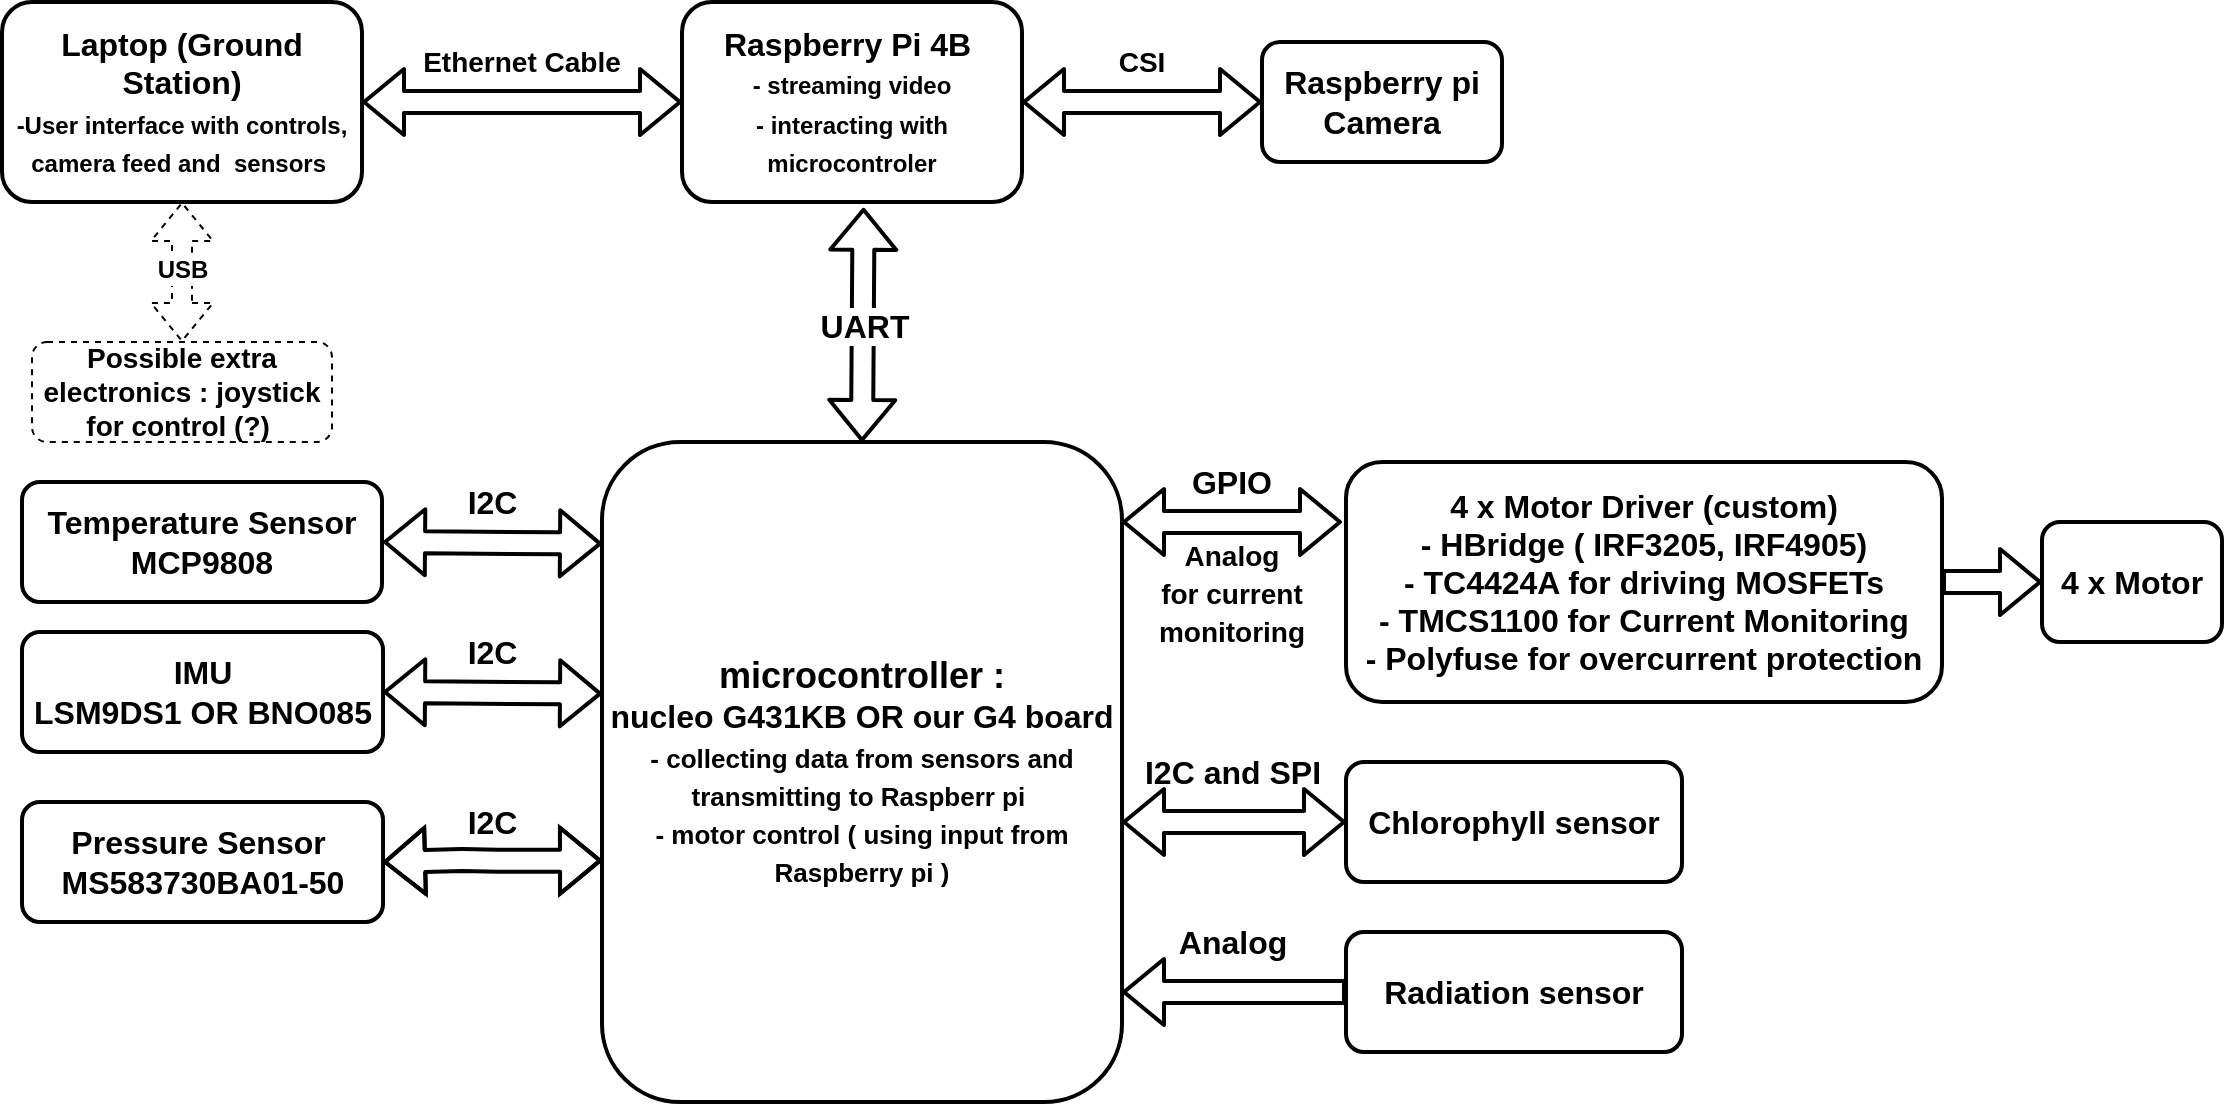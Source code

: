 <mxfile version="14.6.13" type="device"><diagram id="hdqkdjiEMWyO8RxW4Wpj" name="Page-1"><mxGraphModel dx="1422" dy="822" grid="1" gridSize="10" guides="1" tooltips="1" connect="1" arrows="1" fold="1" page="1" pageScale="1" pageWidth="827" pageHeight="1169" math="0" shadow="0"><root><mxCell id="0"/><mxCell id="1" parent="0"/><mxCell id="-vEPqT0tpSVod4oLc9Yb-1" value="&lt;font style=&quot;font-size: 16px&quot;&gt;&lt;b style=&quot;font-size: 16px&quot;&gt;Laptop (Ground Station)&lt;br&gt;&lt;/b&gt;&lt;span style=&quot;font-size: 12px ; font-weight: 700&quot;&gt;-User interface with controls, camera feed and&amp;nbsp; sensors&amp;nbsp;&lt;/span&gt;&lt;b style=&quot;font-size: 16px&quot;&gt;&lt;br style=&quot;font-size: 16px&quot;&gt;&lt;/b&gt;&lt;/font&gt;" style="rounded=1;whiteSpace=wrap;html=1;fontSize=16;strokeWidth=2;" vertex="1" parent="1"><mxGeometry x="50" y="190" width="180" height="100" as="geometry"/></mxCell><mxCell id="-vEPqT0tpSVod4oLc9Yb-4" value="" style="shape=flexArrow;endArrow=classic;startArrow=classic;html=1;entryX=0.5;entryY=1;entryDx=0;entryDy=0;strokeWidth=1;exitX=0.5;exitY=0;exitDx=0;exitDy=0;dashed=1;" edge="1" parent="1" source="-vEPqT0tpSVod4oLc9Yb-6" target="-vEPqT0tpSVod4oLc9Yb-1"><mxGeometry width="100" height="100" relative="1" as="geometry"><mxPoint x="155" y="360" as="sourcePoint"/><mxPoint x="230" y="340" as="targetPoint"/></mxGeometry></mxCell><mxCell id="-vEPqT0tpSVod4oLc9Yb-5" value="USB" style="edgeLabel;html=1;align=center;verticalAlign=middle;resizable=0;points=[];fontSize=12;fontStyle=1" vertex="1" connectable="0" parent="-vEPqT0tpSVod4oLc9Yb-4"><mxGeometry x="-0.168" y="-2" relative="1" as="geometry"><mxPoint x="-2" y="-7" as="offset"/></mxGeometry></mxCell><mxCell id="-vEPqT0tpSVod4oLc9Yb-6" value="Possible extra electronics : joystick for control (?)&amp;nbsp;" style="rounded=1;whiteSpace=wrap;html=1;strokeWidth=1;fontSize=14;fontStyle=1;dashed=1;" vertex="1" parent="1"><mxGeometry x="65" y="360" width="150" height="50" as="geometry"/></mxCell><mxCell id="-vEPqT0tpSVod4oLc9Yb-7" value="" style="shape=flexArrow;endArrow=classic;startArrow=classic;html=1;fontSize=14;strokeWidth=2;exitX=1;exitY=0.5;exitDx=0;exitDy=0;" edge="1" parent="1" source="-vEPqT0tpSVod4oLc9Yb-1"><mxGeometry width="100" height="100" relative="1" as="geometry"><mxPoint x="340" y="380" as="sourcePoint"/><mxPoint x="390" y="240" as="targetPoint"/></mxGeometry></mxCell><mxCell id="-vEPqT0tpSVod4oLc9Yb-8" value="&lt;b&gt;&lt;font style=&quot;font-size: 14px&quot;&gt;Ethernet Cable&lt;/font&gt;&lt;/b&gt;" style="text;html=1;strokeColor=none;fillColor=none;align=center;verticalAlign=middle;whiteSpace=wrap;rounded=0;fontSize=12;" vertex="1" parent="1"><mxGeometry x="250" y="210" width="120" height="20" as="geometry"/></mxCell><mxCell id="-vEPqT0tpSVod4oLc9Yb-9" value="Raspberry Pi 4B&amp;nbsp;&lt;br&gt;&lt;span style=&quot;font-size: 12px&quot;&gt;- streaming video&lt;/span&gt;&lt;br style=&quot;font-size: 12px&quot;&gt;&lt;span style=&quot;font-size: 12px&quot;&gt;- interacting with microcontroler&lt;/span&gt;&lt;br&gt;" style="rounded=1;whiteSpace=wrap;html=1;fontSize=16;strokeWidth=2;fontStyle=1" vertex="1" parent="1"><mxGeometry x="390" y="190" width="170" height="100" as="geometry"/></mxCell><mxCell id="-vEPqT0tpSVod4oLc9Yb-11" value="" style="shape=flexArrow;endArrow=classic;startArrow=classic;html=1;fontSize=16;strokeWidth=2;exitX=1;exitY=0.5;exitDx=0;exitDy=0;" edge="1" parent="1" source="-vEPqT0tpSVod4oLc9Yb-9"><mxGeometry width="100" height="100" relative="1" as="geometry"><mxPoint x="620" y="350" as="sourcePoint"/><mxPoint x="680" y="240" as="targetPoint"/></mxGeometry></mxCell><mxCell id="-vEPqT0tpSVod4oLc9Yb-13" value="&lt;b&gt;&lt;font style=&quot;font-size: 16px&quot;&gt;Raspberry pi Camera&lt;/font&gt;&lt;/b&gt;" style="rounded=1;whiteSpace=wrap;html=1;fontSize=16;strokeWidth=2;" vertex="1" parent="1"><mxGeometry x="680" y="210" width="120" height="60" as="geometry"/></mxCell><mxCell id="-vEPqT0tpSVod4oLc9Yb-14" value="&lt;b&gt;&lt;font style=&quot;font-size: 14px&quot;&gt;CSI&lt;/font&gt;&lt;/b&gt;" style="text;html=1;strokeColor=none;fillColor=none;align=center;verticalAlign=middle;whiteSpace=wrap;rounded=0;fontSize=12;" vertex="1" parent="1"><mxGeometry x="580" y="210" width="80" height="20" as="geometry"/></mxCell><mxCell id="-vEPqT0tpSVod4oLc9Yb-15" value="" style="shape=flexArrow;endArrow=classic;startArrow=classic;html=1;fontSize=16;strokeWidth=2;entryX=0.534;entryY=1.029;entryDx=0;entryDy=0;entryPerimeter=0;exitX=0.5;exitY=0;exitDx=0;exitDy=0;" edge="1" parent="1" source="-vEPqT0tpSVod4oLc9Yb-16" target="-vEPqT0tpSVod4oLc9Yb-9"><mxGeometry width="100" height="100" relative="1" as="geometry"><mxPoint x="481" y="380" as="sourcePoint"/><mxPoint x="510" y="350" as="targetPoint"/></mxGeometry></mxCell><mxCell id="-vEPqT0tpSVod4oLc9Yb-17" value="UART" style="edgeLabel;html=1;align=center;verticalAlign=middle;resizable=0;points=[];fontSize=16;fontStyle=1" vertex="1" connectable="0" parent="-vEPqT0tpSVod4oLc9Yb-15"><mxGeometry x="-0.167" y="-2" relative="1" as="geometry"><mxPoint x="-2" y="-9" as="offset"/></mxGeometry></mxCell><mxCell id="-vEPqT0tpSVod4oLc9Yb-16" value="&lt;b style=&quot;font-size: 18px&quot;&gt;microcontroller :&lt;br&gt;&lt;/b&gt;&lt;font&gt;&lt;b&gt;&lt;font style=&quot;font-size: 16px&quot;&gt;nucleo G431KB OR our G4 board&lt;/font&gt;&lt;br&gt;&lt;span style=&quot;font-size: 13px&quot;&gt;- collecting data from sensors and transmitting to Raspberr pi&amp;nbsp;&lt;/span&gt;&lt;br&gt;&lt;span style=&quot;font-size: 13px&quot;&gt;- motor control ( using input from Raspberry pi )&lt;/span&gt;&lt;/b&gt;&lt;/font&gt;" style="rounded=1;whiteSpace=wrap;html=1;fontSize=16;strokeWidth=2;" vertex="1" parent="1"><mxGeometry x="350" y="410" width="260" height="330" as="geometry"/></mxCell><mxCell id="-vEPqT0tpSVod4oLc9Yb-21" value="" style="shape=flexArrow;endArrow=classic;startArrow=classic;html=1;fontSize=16;strokeWidth=2;" edge="1" parent="1"><mxGeometry width="100" height="100" relative="1" as="geometry"><mxPoint x="610" y="450" as="sourcePoint"/><mxPoint x="720" y="450" as="targetPoint"/></mxGeometry></mxCell><mxCell id="-vEPqT0tpSVod4oLc9Yb-22" value="4 x Motor Driver (custom)&lt;br&gt;- HBridge ( IRF3205, IRF4905)&lt;br&gt;- TC4424A for driving MOSFETs&lt;br&gt;- TMCS1100 for Current Monitoring&lt;br&gt;- Polyfuse for overcurrent protection" style="rounded=1;whiteSpace=wrap;html=1;fontSize=16;strokeWidth=2;fontStyle=1" vertex="1" parent="1"><mxGeometry x="722" y="420" width="298" height="120" as="geometry"/></mxCell><mxCell id="-vEPqT0tpSVod4oLc9Yb-24" value="" style="shape=flexArrow;endArrow=classic;html=1;fontSize=16;strokeWidth=2;exitX=1;exitY=0.5;exitDx=0;exitDy=0;entryX=0;entryY=0.5;entryDx=0;entryDy=0;" edge="1" parent="1" source="-vEPqT0tpSVod4oLc9Yb-22" target="-vEPqT0tpSVod4oLc9Yb-27"><mxGeometry width="50" height="50" relative="1" as="geometry"><mxPoint x="890" y="500" as="sourcePoint"/><mxPoint x="950" y="450" as="targetPoint"/></mxGeometry></mxCell><mxCell id="-vEPqT0tpSVod4oLc9Yb-25" value="GPIO" style="text;html=1;strokeColor=none;fillColor=none;align=center;verticalAlign=middle;whiteSpace=wrap;rounded=0;fontSize=16;fontStyle=1" vertex="1" parent="1"><mxGeometry x="640" y="420" width="50" height="20" as="geometry"/></mxCell><mxCell id="-vEPqT0tpSVod4oLc9Yb-26" value="&lt;font style=&quot;font-size: 14px&quot;&gt;Analog&lt;br&gt;for current monitoring&lt;/font&gt;" style="text;html=1;strokeColor=none;fillColor=none;align=center;verticalAlign=middle;whiteSpace=wrap;rounded=0;fontSize=16;fontStyle=1" vertex="1" parent="1"><mxGeometry x="625" y="460" width="80" height="50" as="geometry"/></mxCell><mxCell id="-vEPqT0tpSVod4oLc9Yb-27" value="4 x Motor" style="rounded=1;whiteSpace=wrap;html=1;fontSize=16;strokeWidth=2;fontStyle=1" vertex="1" parent="1"><mxGeometry x="1070" y="450" width="90" height="60" as="geometry"/></mxCell><mxCell id="-vEPqT0tpSVod4oLc9Yb-29" value="Chlorophyll sensor" style="rounded=1;whiteSpace=wrap;html=1;fontSize=16;strokeWidth=2;fontStyle=1" vertex="1" parent="1"><mxGeometry x="722" y="570" width="168" height="60" as="geometry"/></mxCell><mxCell id="-vEPqT0tpSVod4oLc9Yb-30" value="" style="shape=flexArrow;endArrow=classic;startArrow=classic;html=1;fontSize=16;strokeWidth=2;" edge="1" parent="1" target="-vEPqT0tpSVod4oLc9Yb-29"><mxGeometry width="100" height="100" relative="1" as="geometry"><mxPoint x="610" y="600" as="sourcePoint"/><mxPoint x="720" y="599.86" as="targetPoint"/></mxGeometry></mxCell><mxCell id="-vEPqT0tpSVod4oLc9Yb-31" value="I2C and SPI" style="text;html=1;strokeColor=none;fillColor=none;align=center;verticalAlign=middle;whiteSpace=wrap;rounded=0;fontSize=16;fontStyle=1" vertex="1" parent="1"><mxGeometry x="617.5" y="565" width="95" height="20" as="geometry"/></mxCell><mxCell id="-vEPqT0tpSVod4oLc9Yb-33" value="Radiation sensor" style="rounded=1;whiteSpace=wrap;html=1;fontSize=16;strokeWidth=2;fontStyle=1" vertex="1" parent="1"><mxGeometry x="722" y="655" width="168" height="60" as="geometry"/></mxCell><mxCell id="-vEPqT0tpSVod4oLc9Yb-34" value="" style="shape=flexArrow;endArrow=none;startArrow=classic;html=1;fontSize=16;strokeWidth=2;endFill=0;" edge="1" parent="1" target="-vEPqT0tpSVod4oLc9Yb-33"><mxGeometry width="100" height="100" relative="1" as="geometry"><mxPoint x="610" y="685" as="sourcePoint"/><mxPoint x="720" y="684.86" as="targetPoint"/></mxGeometry></mxCell><mxCell id="-vEPqT0tpSVod4oLc9Yb-35" value="Analog" style="text;html=1;strokeColor=none;fillColor=none;align=center;verticalAlign=middle;whiteSpace=wrap;rounded=0;fontSize=16;fontStyle=1" vertex="1" parent="1"><mxGeometry x="617.5" y="650" width="95" height="20" as="geometry"/></mxCell><mxCell id="-vEPqT0tpSVod4oLc9Yb-36" value="Pressure Sensor&amp;nbsp;&lt;br&gt;MS583730BA01-50" style="rounded=1;whiteSpace=wrap;html=1;fontSize=16;strokeWidth=2;fontStyle=1" vertex="1" parent="1"><mxGeometry x="60" y="590" width="180.52" height="60" as="geometry"/></mxCell><mxCell id="-vEPqT0tpSVod4oLc9Yb-37" value="" style="shape=flexArrow;endArrow=classic;startArrow=classic;html=1;fontSize=16;strokeWidth=2;entryX=0;entryY=0.546;entryDx=0;entryDy=0;entryPerimeter=0;exitX=1;exitY=0.5;exitDx=0;exitDy=0;" edge="1" parent="1" source="-vEPqT0tpSVod4oLc9Yb-36"><mxGeometry width="100" height="100" relative="1" as="geometry"><mxPoint x="260" y="619" as="sourcePoint"/><mxPoint x="350" y="619.32" as="targetPoint"/><Array as="points"><mxPoint x="280" y="619"/><mxPoint x="298" y="619.42"/></Array></mxGeometry></mxCell><mxCell id="-vEPqT0tpSVod4oLc9Yb-38" value="I2C&amp;nbsp;" style="text;html=1;strokeColor=none;fillColor=none;align=center;verticalAlign=middle;whiteSpace=wrap;rounded=0;fontSize=16;fontStyle=1" vertex="1" parent="1"><mxGeometry x="250.0" y="590" width="95" height="20" as="geometry"/></mxCell><mxCell id="-vEPqT0tpSVod4oLc9Yb-40" value="Temperature Sensor&lt;br&gt;MCP9808" style="rounded=1;whiteSpace=wrap;html=1;fontSize=16;strokeWidth=2;fontStyle=1" vertex="1" parent="1"><mxGeometry x="60" y="430" width="180" height="60" as="geometry"/></mxCell><mxCell id="-vEPqT0tpSVod4oLc9Yb-43" value="IMU&lt;br&gt;LSM9DS1 OR BNO085" style="rounded=1;whiteSpace=wrap;html=1;fontSize=16;strokeWidth=2;fontStyle=1" vertex="1" parent="1"><mxGeometry x="60" y="505" width="180.52" height="60" as="geometry"/></mxCell><mxCell id="-vEPqT0tpSVod4oLc9Yb-44" value="" style="shape=flexArrow;endArrow=classic;startArrow=classic;html=1;fontSize=16;strokeWidth=2;exitX=1;exitY=0.5;exitDx=0;exitDy=0;entryX=-0.002;entryY=0.121;entryDx=0;entryDy=0;entryPerimeter=0;" edge="1" parent="1" source="-vEPqT0tpSVod4oLc9Yb-43"><mxGeometry width="100" height="100" relative="1" as="geometry"><mxPoint x="240.52" y="625" as="sourcePoint"/><mxPoint x="350.0" y="535.82" as="targetPoint"/></mxGeometry></mxCell><mxCell id="-vEPqT0tpSVod4oLc9Yb-49" value="" style="shape=flexArrow;endArrow=classic;startArrow=classic;html=1;fontSize=16;strokeWidth=2;exitX=1;exitY=0.5;exitDx=0;exitDy=0;entryX=-0.002;entryY=0.121;entryDx=0;entryDy=0;entryPerimeter=0;" edge="1" parent="1"><mxGeometry width="100" height="100" relative="1" as="geometry"><mxPoint x="240.52" y="460" as="sourcePoint"/><mxPoint x="350.0" y="460.82" as="targetPoint"/></mxGeometry></mxCell><mxCell id="-vEPqT0tpSVod4oLc9Yb-50" value="I2C&amp;nbsp;" style="text;html=1;strokeColor=none;fillColor=none;align=center;verticalAlign=middle;whiteSpace=wrap;rounded=0;fontSize=16;fontStyle=1" vertex="1" parent="1"><mxGeometry x="250" y="430" width="95" height="20" as="geometry"/></mxCell><mxCell id="-vEPqT0tpSVod4oLc9Yb-51" value="I2C&amp;nbsp;" style="text;html=1;strokeColor=none;fillColor=none;align=center;verticalAlign=middle;whiteSpace=wrap;rounded=0;fontSize=16;fontStyle=1" vertex="1" parent="1"><mxGeometry x="250" y="505" width="95" height="20" as="geometry"/></mxCell></root></mxGraphModel></diagram></mxfile>